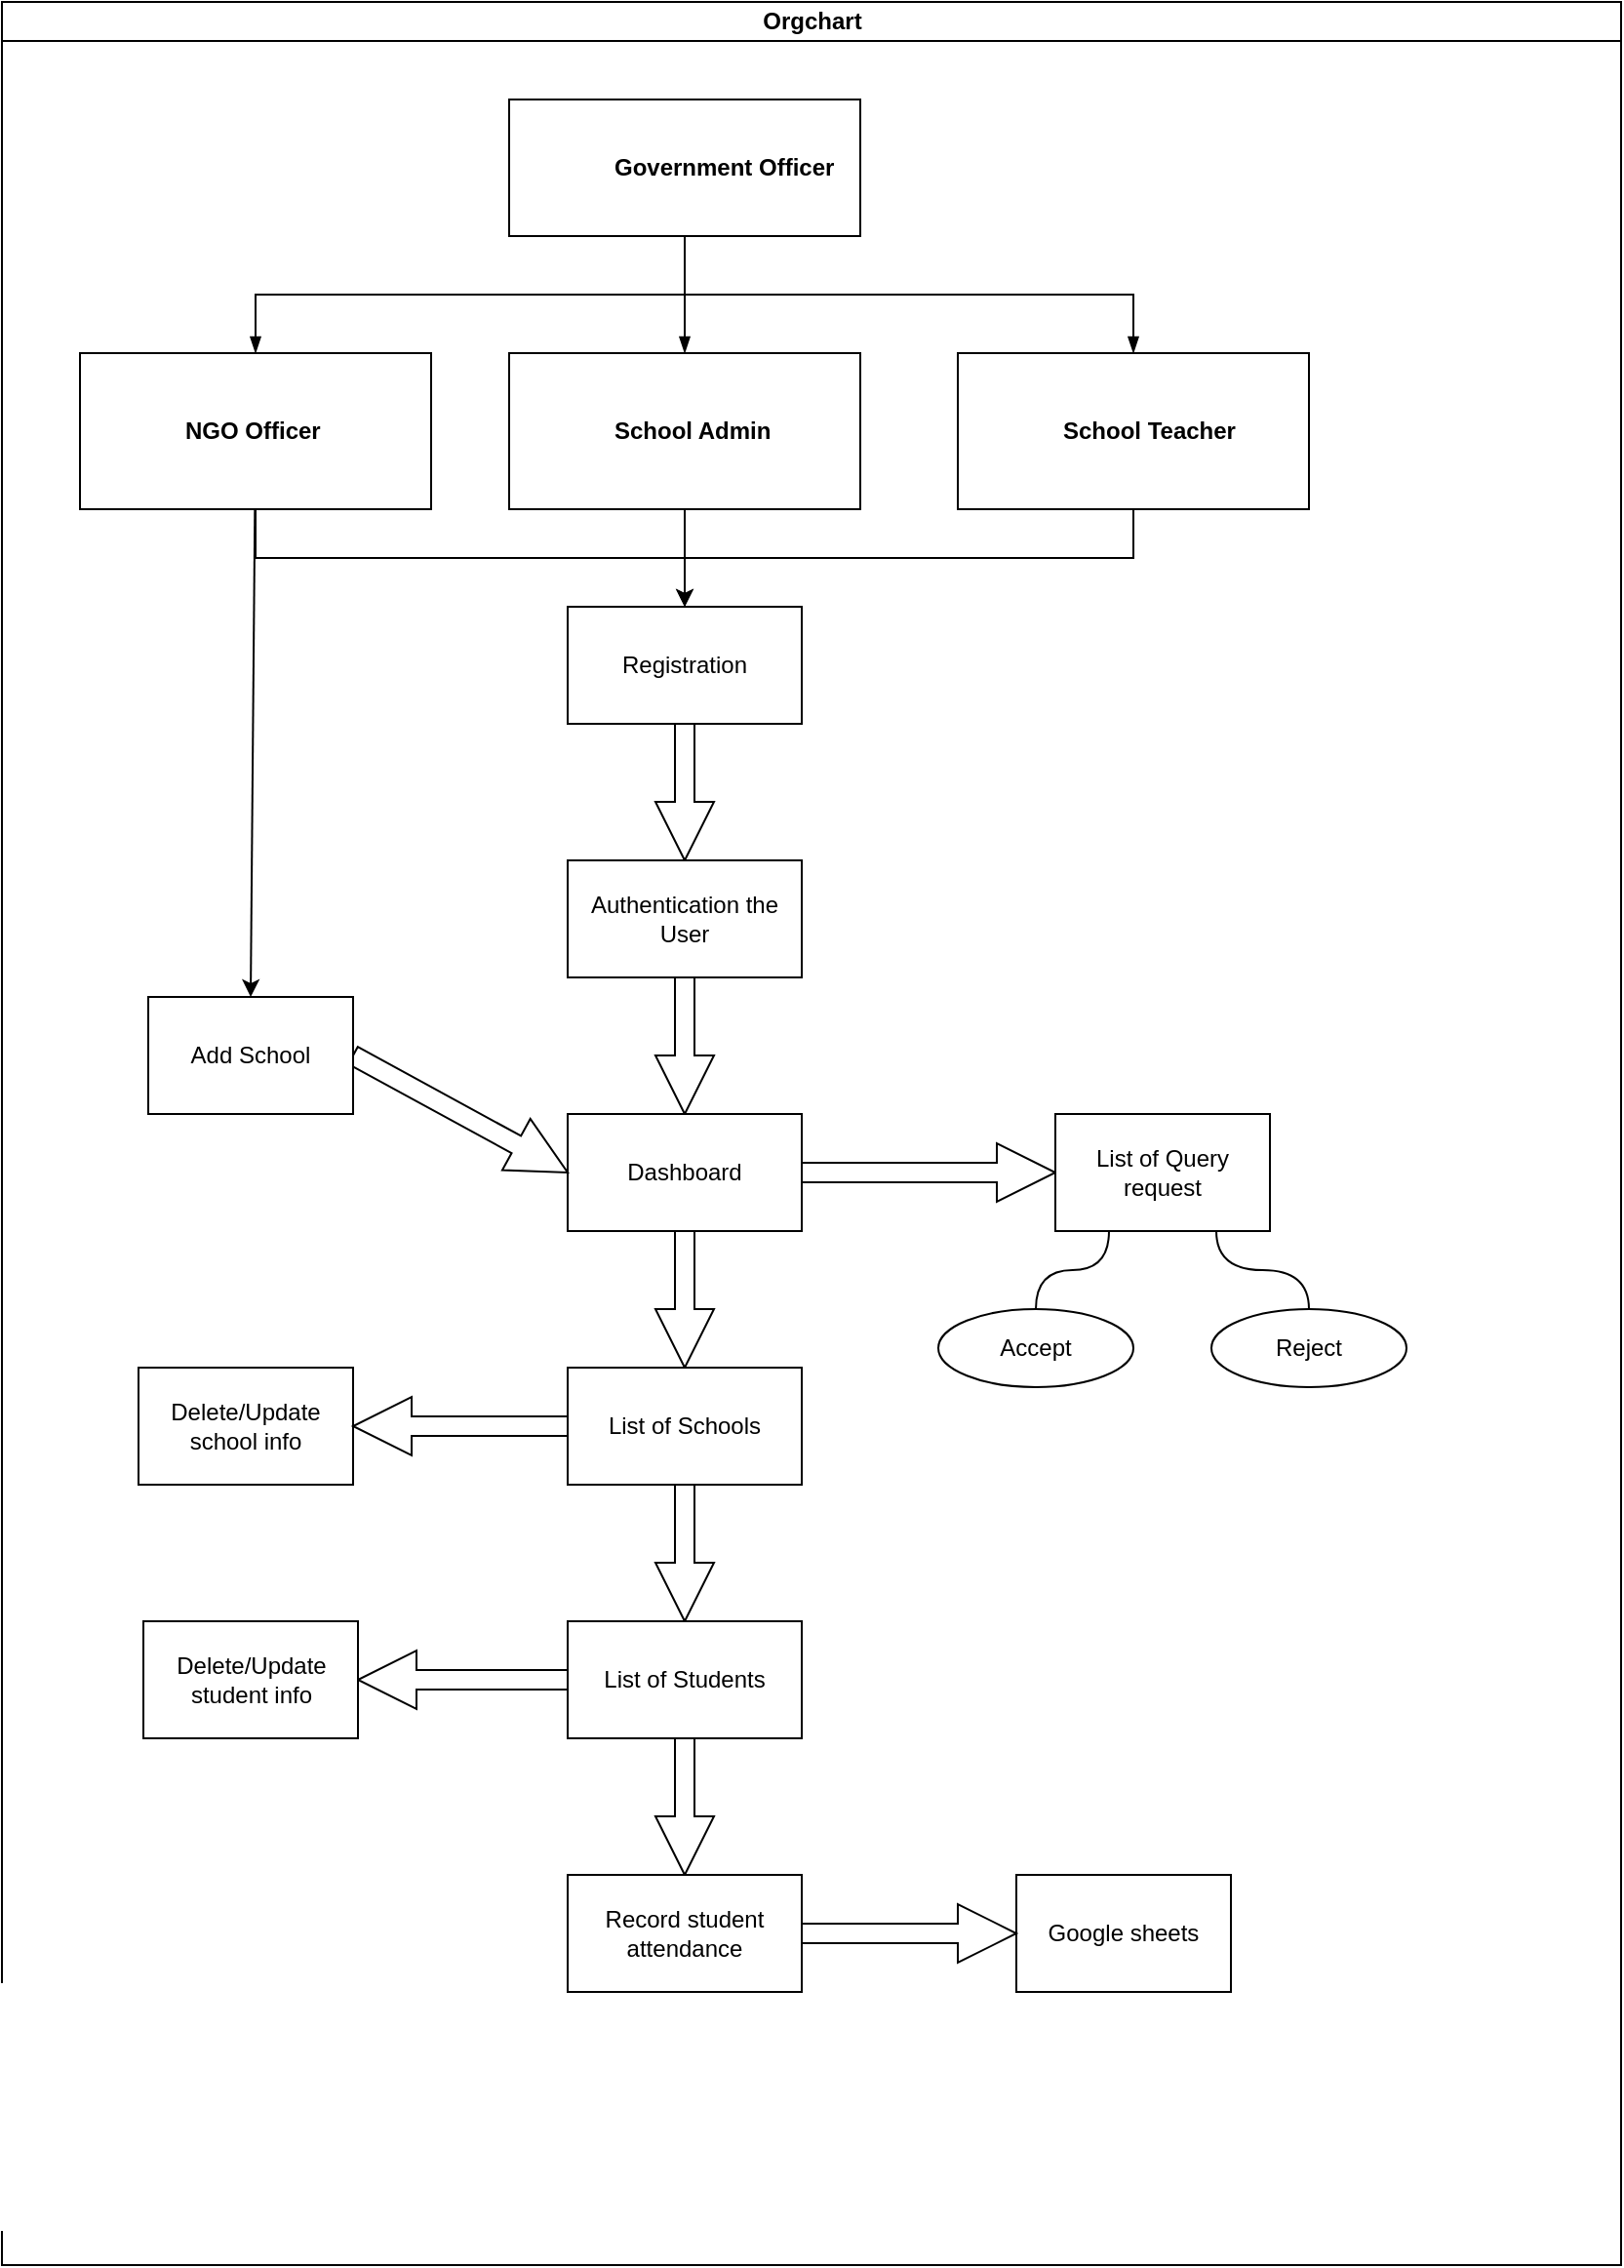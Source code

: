 <mxfile scale="1" border="0" version="23.1.6" type="device">
  <diagram id="prtHgNgQTEPvFCAcTncT" name="Page-1">
    <mxGraphModel dx="1290" dy="1726" grid="1" gridSize="10" guides="1" tooltips="1" connect="1" arrows="1" fold="1" page="1" pageScale="1" pageWidth="827" pageHeight="1169" math="0" shadow="0">
      <root>
        <mxCell id="0" />
        <mxCell id="1" parent="0" />
        <mxCell id="dNxyNK7c78bLwvsdeMH5-11" value="Orgchart" style="swimlane;html=1;startSize=20;horizontal=1;containerType=tree;glass=0;" parent="1" vertex="1">
          <mxGeometry x="220" y="-70" width="830" height="1160" as="geometry" />
        </mxCell>
        <UserObject label="Government Officer" name="Tessa Miller" position="CFO" location="Office 1" email="me@example.com" placeholders="1" id="dNxyNK7c78bLwvsdeMH5-12">
          <mxCell style="label;image=https://cdn3.iconfinder.com/data/icons/user-avatars-1/512/users-3-128.png;whiteSpace=wrap;html=1;rounded=0;glass=0;treeMoving=1;treeFolding=1;" parent="dNxyNK7c78bLwvsdeMH5-11" vertex="1">
            <mxGeometry x="260" y="50" width="180" height="70" as="geometry" />
          </mxCell>
        </UserObject>
        <mxCell id="dNxyNK7c78bLwvsdeMH5-13" value="" style="endArrow=blockThin;endFill=1;fontSize=11;edgeStyle=elbowEdgeStyle;elbow=vertical;rounded=0;" parent="dNxyNK7c78bLwvsdeMH5-11" source="dNxyNK7c78bLwvsdeMH5-12" target="dNxyNK7c78bLwvsdeMH5-14" edge="1">
          <mxGeometry relative="1" as="geometry" />
        </mxCell>
        <mxCell id="r_8hIYQDrozrzLLrE9bj-17" style="edgeStyle=elbowEdgeStyle;rounded=0;orthogonalLoop=1;jettySize=auto;html=1;entryX=0.5;entryY=0;entryDx=0;entryDy=0;exitX=0.5;exitY=1;exitDx=0;exitDy=0;elbow=vertical;" parent="dNxyNK7c78bLwvsdeMH5-11" source="dNxyNK7c78bLwvsdeMH5-14" target="r_8hIYQDrozrzLLrE9bj-14" edge="1">
          <mxGeometry relative="1" as="geometry" />
        </mxCell>
        <mxCell id="r_8hIYQDrozrzLLrE9bj-60" style="rounded=0;orthogonalLoop=1;jettySize=auto;html=1;entryX=0.5;entryY=0;entryDx=0;entryDy=0;" parent="dNxyNK7c78bLwvsdeMH5-11" source="dNxyNK7c78bLwvsdeMH5-14" target="r_8hIYQDrozrzLLrE9bj-26" edge="1">
          <mxGeometry relative="1" as="geometry" />
        </mxCell>
        <UserObject label="NGO Officer" name="Edward Morrison" position="Brand Manager" location="Office 2" email="me@example.com" placeholders="1" id="dNxyNK7c78bLwvsdeMH5-14">
          <mxCell style="label;image=https://cdn3.iconfinder.com/data/icons/user-avatars-1/512/users-10-3-128.png;whiteSpace=wrap;html=1;rounded=0;glass=0;treeFolding=1;treeMoving=1;" parent="dNxyNK7c78bLwvsdeMH5-11" vertex="1">
            <mxGeometry x="40" y="180" width="180" height="80" as="geometry" />
          </mxCell>
        </UserObject>
        <mxCell id="dNxyNK7c78bLwvsdeMH5-15" value="" style="endArrow=blockThin;endFill=1;fontSize=11;edgeStyle=elbowEdgeStyle;elbow=vertical;rounded=0;" parent="dNxyNK7c78bLwvsdeMH5-11" source="dNxyNK7c78bLwvsdeMH5-12" target="dNxyNK7c78bLwvsdeMH5-16" edge="1">
          <mxGeometry relative="1" as="geometry" />
        </mxCell>
        <mxCell id="r_8hIYQDrozrzLLrE9bj-16" style="rounded=0;orthogonalLoop=1;jettySize=auto;html=1;" parent="dNxyNK7c78bLwvsdeMH5-11" source="dNxyNK7c78bLwvsdeMH5-16" target="r_8hIYQDrozrzLLrE9bj-14" edge="1">
          <mxGeometry relative="1" as="geometry" />
        </mxCell>
        <UserObject label="School Admin" name="Evan Valet" position="HR Director" location="Office 4" email="me@example.com" placeholders="1" link="https://www.draw.io" id="dNxyNK7c78bLwvsdeMH5-16">
          <mxCell style="label;image=https://cdn3.iconfinder.com/data/icons/user-avatars-1/512/users-9-2-128.png;whiteSpace=wrap;html=1;rounded=0;glass=0;treeFolding=1;treeMoving=1;" parent="dNxyNK7c78bLwvsdeMH5-11" vertex="1">
            <mxGeometry x="260" y="180" width="180" height="80" as="geometry" />
          </mxCell>
        </UserObject>
        <mxCell id="dNxyNK7c78bLwvsdeMH5-17" value="" style="endArrow=blockThin;endFill=1;fontSize=11;edgeStyle=elbowEdgeStyle;elbow=vertical;rounded=0;" parent="dNxyNK7c78bLwvsdeMH5-11" source="dNxyNK7c78bLwvsdeMH5-12" target="dNxyNK7c78bLwvsdeMH5-18" edge="1">
          <mxGeometry relative="1" as="geometry" />
        </mxCell>
        <UserObject label="School Teacher" name="Alison Donovan" position="System Admin" location="Office 3" email="me@example.com" placeholders="1" link="https://www.draw.io" id="dNxyNK7c78bLwvsdeMH5-18">
          <mxCell style="label;image=https://cdn3.iconfinder.com/data/icons/user-avatars-1/512/users-2-128.png;whiteSpace=wrap;html=1;rounded=0;glass=0;" parent="dNxyNK7c78bLwvsdeMH5-11" vertex="1">
            <mxGeometry x="490" y="180" width="180" height="80" as="geometry" />
          </mxCell>
        </UserObject>
        <UserObject label="Delete/Update school info" treeRoot="1" id="r_8hIYQDrozrzLLrE9bj-11">
          <mxCell style="whiteSpace=wrap;html=1;align=center;treeFolding=1;treeMoving=1;newEdgeStyle={&quot;edgeStyle&quot;:&quot;elbowEdgeStyle&quot;,&quot;startArrow&quot;:&quot;none&quot;,&quot;endArrow&quot;:&quot;none&quot;};" parent="dNxyNK7c78bLwvsdeMH5-11" vertex="1">
            <mxGeometry x="70" y="700" width="110" height="60" as="geometry" />
          </mxCell>
        </UserObject>
        <mxCell id="r_8hIYQDrozrzLLrE9bj-15" style="edgeStyle=elbowEdgeStyle;rounded=0;orthogonalLoop=1;jettySize=auto;html=1;startArrow=none;endArrow=none;entryX=0.5;entryY=1;entryDx=0;entryDy=0;elbow=vertical;" parent="dNxyNK7c78bLwvsdeMH5-11" source="r_8hIYQDrozrzLLrE9bj-14" target="dNxyNK7c78bLwvsdeMH5-18" edge="1">
          <mxGeometry relative="1" as="geometry" />
        </mxCell>
        <mxCell id="r_8hIYQDrozrzLLrE9bj-31" style="edgeStyle=elbowEdgeStyle;rounded=0;orthogonalLoop=1;jettySize=auto;html=1;startArrow=none;endArrow=none;entryX=0.5;entryY=0;entryDx=0;entryDy=0;shape=arrow;" parent="dNxyNK7c78bLwvsdeMH5-11" source="r_8hIYQDrozrzLLrE9bj-14" target="r_8hIYQDrozrzLLrE9bj-19" edge="1">
          <mxGeometry relative="1" as="geometry" />
        </mxCell>
        <UserObject label="Registration" treeRoot="1" id="r_8hIYQDrozrzLLrE9bj-14">
          <mxCell style="whiteSpace=wrap;html=1;align=center;treeFolding=1;treeMoving=1;newEdgeStyle={&quot;edgeStyle&quot;:&quot;elbowEdgeStyle&quot;,&quot;startArrow&quot;:&quot;none&quot;,&quot;endArrow&quot;:&quot;none&quot;};" parent="dNxyNK7c78bLwvsdeMH5-11" vertex="1">
            <mxGeometry x="290" y="310" width="120" height="60" as="geometry" />
          </mxCell>
        </UserObject>
        <mxCell id="r_8hIYQDrozrzLLrE9bj-32" style="edgeStyle=elbowEdgeStyle;rounded=0;orthogonalLoop=1;jettySize=auto;html=1;startArrow=none;endArrow=none;entryX=0.5;entryY=0;entryDx=0;entryDy=0;shape=arrow;" parent="dNxyNK7c78bLwvsdeMH5-11" source="r_8hIYQDrozrzLLrE9bj-19" target="r_8hIYQDrozrzLLrE9bj-18" edge="1">
          <mxGeometry relative="1" as="geometry" />
        </mxCell>
        <UserObject label="Authentication the User" treeRoot="1" id="r_8hIYQDrozrzLLrE9bj-19">
          <mxCell style="whiteSpace=wrap;html=1;align=center;treeFolding=1;treeMoving=1;newEdgeStyle={&quot;edgeStyle&quot;:&quot;elbowEdgeStyle&quot;,&quot;startArrow&quot;:&quot;none&quot;,&quot;endArrow&quot;:&quot;none&quot;};" parent="dNxyNK7c78bLwvsdeMH5-11" vertex="1">
            <mxGeometry x="290" y="440" width="120" height="60" as="geometry" />
          </mxCell>
        </UserObject>
        <mxCell id="r_8hIYQDrozrzLLrE9bj-33" style="edgeStyle=elbowEdgeStyle;rounded=0;orthogonalLoop=1;jettySize=auto;html=1;startArrow=none;endArrow=none;entryX=0.5;entryY=0;entryDx=0;entryDy=0;shape=arrow;" parent="dNxyNK7c78bLwvsdeMH5-11" source="r_8hIYQDrozrzLLrE9bj-18" target="r_8hIYQDrozrzLLrE9bj-20" edge="1">
          <mxGeometry relative="1" as="geometry">
            <mxPoint x="350" y="620" as="targetPoint" />
          </mxGeometry>
        </mxCell>
        <mxCell id="r_8hIYQDrozrzLLrE9bj-62" style="edgeStyle=elbowEdgeStyle;rounded=0;orthogonalLoop=1;jettySize=auto;html=1;startArrow=none;endArrow=none;entryX=0;entryY=0.5;entryDx=0;entryDy=0;shape=arrow;" parent="dNxyNK7c78bLwvsdeMH5-11" source="r_8hIYQDrozrzLLrE9bj-18" target="r_8hIYQDrozrzLLrE9bj-21" edge="1">
          <mxGeometry relative="1" as="geometry" />
        </mxCell>
        <UserObject label="Dashboard" treeRoot="1" id="r_8hIYQDrozrzLLrE9bj-18">
          <mxCell style="whiteSpace=wrap;html=1;align=center;treeFolding=1;treeMoving=1;newEdgeStyle={&quot;edgeStyle&quot;:&quot;elbowEdgeStyle&quot;,&quot;startArrow&quot;:&quot;none&quot;,&quot;endArrow&quot;:&quot;none&quot;};" parent="dNxyNK7c78bLwvsdeMH5-11" vertex="1">
            <mxGeometry x="290" y="570" width="120" height="60" as="geometry" />
          </mxCell>
        </UserObject>
        <UserObject label="List of Query request" treeRoot="1" id="r_8hIYQDrozrzLLrE9bj-21">
          <mxCell style="whiteSpace=wrap;html=1;align=center;treeFolding=1;treeMoving=1;newEdgeStyle={&quot;edgeStyle&quot;:&quot;elbowEdgeStyle&quot;,&quot;startArrow&quot;:&quot;none&quot;,&quot;endArrow&quot;:&quot;none&quot;};" parent="dNxyNK7c78bLwvsdeMH5-11" vertex="1">
            <mxGeometry x="540" y="570" width="110" height="60" as="geometry" />
          </mxCell>
        </UserObject>
        <mxCell id="r_8hIYQDrozrzLLrE9bj-34" style="edgeStyle=elbowEdgeStyle;rounded=0;orthogonalLoop=1;jettySize=auto;html=1;startArrow=none;endArrow=none;entryX=0.5;entryY=0;entryDx=0;entryDy=0;shape=arrow;" parent="dNxyNK7c78bLwvsdeMH5-11" source="r_8hIYQDrozrzLLrE9bj-20" target="r_8hIYQDrozrzLLrE9bj-25" edge="1">
          <mxGeometry relative="1" as="geometry" />
        </mxCell>
        <mxCell id="r_8hIYQDrozrzLLrE9bj-54" style="edgeStyle=elbowEdgeStyle;rounded=0;orthogonalLoop=1;jettySize=auto;html=1;startArrow=none;endArrow=none;entryX=1;entryY=0.5;entryDx=0;entryDy=0;shape=arrow;" parent="dNxyNK7c78bLwvsdeMH5-11" source="r_8hIYQDrozrzLLrE9bj-20" target="r_8hIYQDrozrzLLrE9bj-11" edge="1">
          <mxGeometry relative="1" as="geometry" />
        </mxCell>
        <UserObject label="List of Schools" treeRoot="1" id="r_8hIYQDrozrzLLrE9bj-20">
          <mxCell style="whiteSpace=wrap;html=1;align=center;treeFolding=1;treeMoving=1;newEdgeStyle={&quot;edgeStyle&quot;:&quot;elbowEdgeStyle&quot;,&quot;startArrow&quot;:&quot;none&quot;,&quot;endArrow&quot;:&quot;none&quot;};" parent="dNxyNK7c78bLwvsdeMH5-11" vertex="1">
            <mxGeometry x="290" y="700" width="120" height="60" as="geometry" />
          </mxCell>
        </UserObject>
        <mxCell id="r_8hIYQDrozrzLLrE9bj-22" style="edgeStyle=elbowEdgeStyle;rounded=0;orthogonalLoop=1;jettySize=auto;html=1;startArrow=none;endArrow=none;exitX=1;exitY=0.5;exitDx=0;exitDy=0;" parent="dNxyNK7c78bLwvsdeMH5-11" source="r_8hIYQDrozrzLLrE9bj-20" target="r_8hIYQDrozrzLLrE9bj-20" edge="1">
          <mxGeometry relative="1" as="geometry" />
        </mxCell>
        <mxCell id="r_8hIYQDrozrzLLrE9bj-35" style="edgeStyle=elbowEdgeStyle;rounded=0;orthogonalLoop=1;jettySize=auto;html=1;startArrow=none;endArrow=none;entryX=0.5;entryY=0;entryDx=0;entryDy=0;shape=arrow;" parent="dNxyNK7c78bLwvsdeMH5-11" source="r_8hIYQDrozrzLLrE9bj-25" target="r_8hIYQDrozrzLLrE9bj-27" edge="1">
          <mxGeometry relative="1" as="geometry" />
        </mxCell>
        <mxCell id="r_8hIYQDrozrzLLrE9bj-55" style="edgeStyle=elbowEdgeStyle;rounded=0;orthogonalLoop=1;jettySize=auto;html=1;startArrow=none;endArrow=none;entryX=1;entryY=0.5;entryDx=0;entryDy=0;shape=arrow;" parent="dNxyNK7c78bLwvsdeMH5-11" source="r_8hIYQDrozrzLLrE9bj-25" target="r_8hIYQDrozrzLLrE9bj-23" edge="1">
          <mxGeometry relative="1" as="geometry" />
        </mxCell>
        <UserObject label="List of Students" treeRoot="1" id="r_8hIYQDrozrzLLrE9bj-25">
          <mxCell style="whiteSpace=wrap;html=1;align=center;treeFolding=1;treeMoving=1;newEdgeStyle={&quot;edgeStyle&quot;:&quot;elbowEdgeStyle&quot;,&quot;startArrow&quot;:&quot;none&quot;,&quot;endArrow&quot;:&quot;none&quot;};" parent="dNxyNK7c78bLwvsdeMH5-11" vertex="1">
            <mxGeometry x="290" y="830" width="120" height="60" as="geometry" />
          </mxCell>
        </UserObject>
        <UserObject label="Google sheets" treeRoot="1" id="r_8hIYQDrozrzLLrE9bj-24">
          <mxCell style="whiteSpace=wrap;html=1;align=center;treeFolding=1;treeMoving=1;newEdgeStyle={&quot;edgeStyle&quot;:&quot;elbowEdgeStyle&quot;,&quot;startArrow&quot;:&quot;none&quot;,&quot;endArrow&quot;:&quot;none&quot;};" parent="dNxyNK7c78bLwvsdeMH5-11" vertex="1">
            <mxGeometry x="520" y="960" width="110" height="60" as="geometry" />
          </mxCell>
        </UserObject>
        <UserObject label="Delete/Update student info" treeRoot="1" id="r_8hIYQDrozrzLLrE9bj-23">
          <mxCell style="whiteSpace=wrap;html=1;align=center;treeFolding=1;treeMoving=1;newEdgeStyle={&quot;edgeStyle&quot;:&quot;elbowEdgeStyle&quot;,&quot;startArrow&quot;:&quot;none&quot;,&quot;endArrow&quot;:&quot;none&quot;};" parent="dNxyNK7c78bLwvsdeMH5-11" vertex="1">
            <mxGeometry x="72.5" y="830" width="110" height="60" as="geometry" />
          </mxCell>
        </UserObject>
        <mxCell id="r_8hIYQDrozrzLLrE9bj-61" style="edgeStyle=entityRelationEdgeStyle;rounded=0;orthogonalLoop=1;jettySize=auto;html=1;startArrow=none;endArrow=none;entryX=0;entryY=0.5;entryDx=0;entryDy=0;shape=arrow;" parent="dNxyNK7c78bLwvsdeMH5-11" source="r_8hIYQDrozrzLLrE9bj-26" target="r_8hIYQDrozrzLLrE9bj-18" edge="1">
          <mxGeometry relative="1" as="geometry" />
        </mxCell>
        <UserObject label="Add School" treeRoot="1" id="r_8hIYQDrozrzLLrE9bj-26">
          <mxCell style="whiteSpace=wrap;html=1;align=center;treeFolding=1;treeMoving=1;newEdgeStyle={&quot;edgeStyle&quot;:&quot;elbowEdgeStyle&quot;,&quot;startArrow&quot;:&quot;none&quot;,&quot;endArrow&quot;:&quot;none&quot;};" parent="dNxyNK7c78bLwvsdeMH5-11" vertex="1">
            <mxGeometry x="75" y="510" width="105" height="60" as="geometry" />
          </mxCell>
        </UserObject>
        <mxCell id="r_8hIYQDrozrzLLrE9bj-63" style="edgeStyle=elbowEdgeStyle;rounded=0;orthogonalLoop=1;jettySize=auto;html=1;startArrow=none;endArrow=none;entryX=0;entryY=0.5;entryDx=0;entryDy=0;shape=arrow;" parent="dNxyNK7c78bLwvsdeMH5-11" source="r_8hIYQDrozrzLLrE9bj-27" target="r_8hIYQDrozrzLLrE9bj-24" edge="1">
          <mxGeometry relative="1" as="geometry" />
        </mxCell>
        <UserObject label="Record student attendance" treeRoot="1" id="r_8hIYQDrozrzLLrE9bj-27">
          <mxCell style="whiteSpace=wrap;html=1;align=center;treeFolding=1;treeMoving=1;newEdgeStyle={&quot;edgeStyle&quot;:&quot;elbowEdgeStyle&quot;,&quot;startArrow&quot;:&quot;none&quot;,&quot;endArrow&quot;:&quot;none&quot;};" parent="dNxyNK7c78bLwvsdeMH5-11" vertex="1">
            <mxGeometry x="290" y="960" width="120" height="60" as="geometry" />
          </mxCell>
        </UserObject>
        <mxCell id="r_8hIYQDrozrzLLrE9bj-58" style="edgeStyle=orthogonalEdgeStyle;rounded=0;orthogonalLoop=1;jettySize=auto;html=1;startArrow=none;endArrow=none;segment=10;curved=1;sourcePerimeterSpacing=0;targetPerimeterSpacing=0;entryX=0.25;entryY=1;entryDx=0;entryDy=0;" parent="dNxyNK7c78bLwvsdeMH5-11" source="r_8hIYQDrozrzLLrE9bj-29" target="r_8hIYQDrozrzLLrE9bj-21" edge="1">
          <mxGeometry relative="1" as="geometry" />
        </mxCell>
        <mxCell id="r_8hIYQDrozrzLLrE9bj-29" value="Accept" style="ellipse;whiteSpace=wrap;html=1;align=center;newEdgeStyle={&quot;edgeStyle&quot;:&quot;entityRelationEdgeStyle&quot;,&quot;startArrow&quot;:&quot;none&quot;,&quot;endArrow&quot;:&quot;none&quot;,&quot;segment&quot;:10,&quot;curved&quot;:1,&quot;sourcePerimeterSpacing&quot;:0,&quot;targetPerimeterSpacing&quot;:0};treeFolding=1;treeMoving=1;" parent="dNxyNK7c78bLwvsdeMH5-11" vertex="1">
          <mxGeometry x="480" y="670" width="100" height="40" as="geometry" />
        </mxCell>
        <mxCell id="r_8hIYQDrozrzLLrE9bj-59" style="edgeStyle=orthogonalEdgeStyle;rounded=0;orthogonalLoop=1;jettySize=auto;html=1;startArrow=none;endArrow=none;segment=10;curved=1;sourcePerimeterSpacing=0;targetPerimeterSpacing=0;entryX=0.75;entryY=1;entryDx=0;entryDy=0;" parent="dNxyNK7c78bLwvsdeMH5-11" source="r_8hIYQDrozrzLLrE9bj-28" target="r_8hIYQDrozrzLLrE9bj-21" edge="1">
          <mxGeometry relative="1" as="geometry" />
        </mxCell>
        <mxCell id="r_8hIYQDrozrzLLrE9bj-28" value="Reject" style="ellipse;whiteSpace=wrap;html=1;align=center;newEdgeStyle={&quot;edgeStyle&quot;:&quot;entityRelationEdgeStyle&quot;,&quot;startArrow&quot;:&quot;none&quot;,&quot;endArrow&quot;:&quot;none&quot;,&quot;segment&quot;:10,&quot;curved&quot;:1,&quot;sourcePerimeterSpacing&quot;:0,&quot;targetPerimeterSpacing&quot;:0};treeFolding=1;treeMoving=1;" parent="dNxyNK7c78bLwvsdeMH5-11" vertex="1">
          <mxGeometry x="620" y="670" width="100" height="40" as="geometry" />
        </mxCell>
      </root>
    </mxGraphModel>
  </diagram>
</mxfile>
